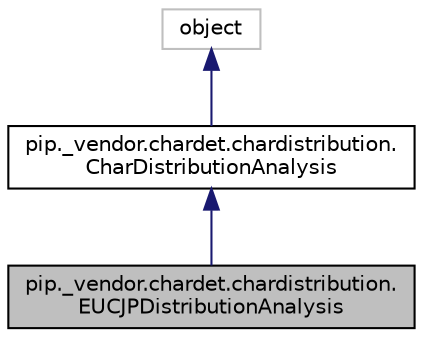 digraph "pip._vendor.chardet.chardistribution.EUCJPDistributionAnalysis"
{
  edge [fontname="Helvetica",fontsize="10",labelfontname="Helvetica",labelfontsize="10"];
  node [fontname="Helvetica",fontsize="10",shape=record];
  Node3 [label="pip._vendor.chardet.chardistribution.\lEUCJPDistributionAnalysis",height=0.2,width=0.4,color="black", fillcolor="grey75", style="filled", fontcolor="black"];
  Node4 -> Node3 [dir="back",color="midnightblue",fontsize="10",style="solid",fontname="Helvetica"];
  Node4 [label="pip._vendor.chardet.chardistribution.\lCharDistributionAnalysis",height=0.2,width=0.4,color="black", fillcolor="white", style="filled",URL="$classpip_1_1__vendor_1_1chardet_1_1chardistribution_1_1_char_distribution_analysis.html",tooltip="BEGIN LICENSE BLOCK ######################## The Original Code is Mozilla Communicator client code..."];
  Node5 -> Node4 [dir="back",color="midnightblue",fontsize="10",style="solid",fontname="Helvetica"];
  Node5 [label="object",height=0.2,width=0.4,color="grey75", fillcolor="white", style="filled"];
}
